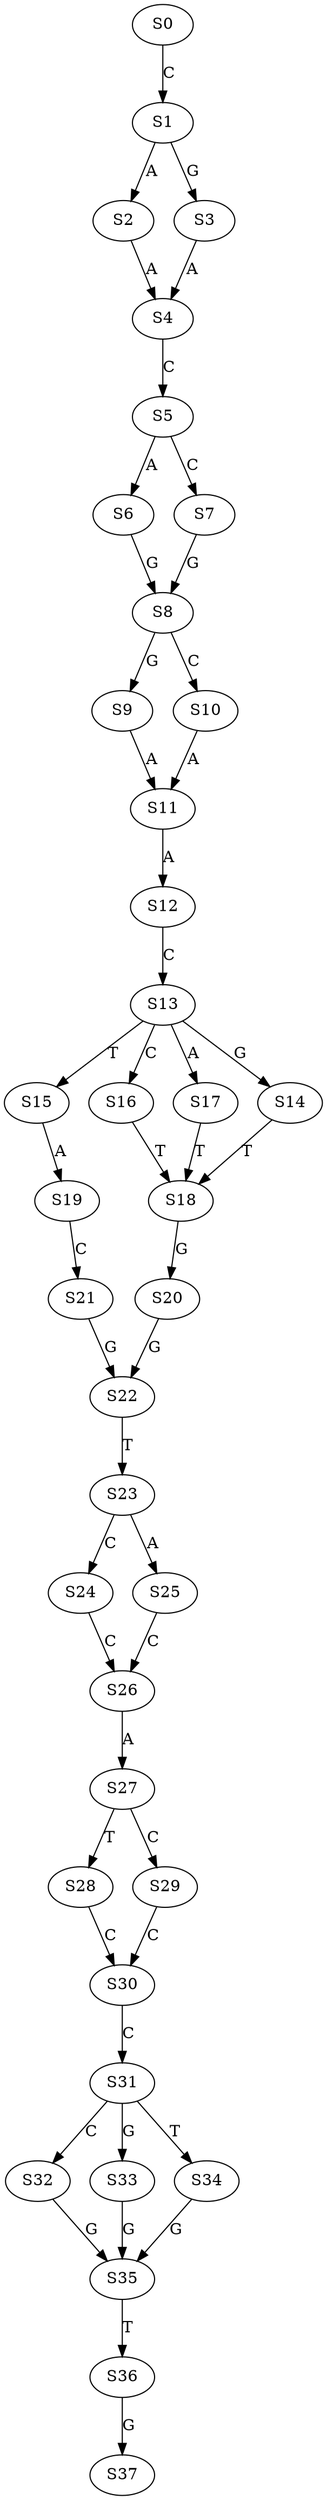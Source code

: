 strict digraph  {
	S0 -> S1 [ label = C ];
	S1 -> S2 [ label = A ];
	S1 -> S3 [ label = G ];
	S2 -> S4 [ label = A ];
	S3 -> S4 [ label = A ];
	S4 -> S5 [ label = C ];
	S5 -> S6 [ label = A ];
	S5 -> S7 [ label = C ];
	S6 -> S8 [ label = G ];
	S7 -> S8 [ label = G ];
	S8 -> S9 [ label = G ];
	S8 -> S10 [ label = C ];
	S9 -> S11 [ label = A ];
	S10 -> S11 [ label = A ];
	S11 -> S12 [ label = A ];
	S12 -> S13 [ label = C ];
	S13 -> S14 [ label = G ];
	S13 -> S15 [ label = T ];
	S13 -> S16 [ label = C ];
	S13 -> S17 [ label = A ];
	S14 -> S18 [ label = T ];
	S15 -> S19 [ label = A ];
	S16 -> S18 [ label = T ];
	S17 -> S18 [ label = T ];
	S18 -> S20 [ label = G ];
	S19 -> S21 [ label = C ];
	S20 -> S22 [ label = G ];
	S21 -> S22 [ label = G ];
	S22 -> S23 [ label = T ];
	S23 -> S24 [ label = C ];
	S23 -> S25 [ label = A ];
	S24 -> S26 [ label = C ];
	S25 -> S26 [ label = C ];
	S26 -> S27 [ label = A ];
	S27 -> S28 [ label = T ];
	S27 -> S29 [ label = C ];
	S28 -> S30 [ label = C ];
	S29 -> S30 [ label = C ];
	S30 -> S31 [ label = C ];
	S31 -> S32 [ label = C ];
	S31 -> S33 [ label = G ];
	S31 -> S34 [ label = T ];
	S32 -> S35 [ label = G ];
	S33 -> S35 [ label = G ];
	S34 -> S35 [ label = G ];
	S35 -> S36 [ label = T ];
	S36 -> S37 [ label = G ];
}
